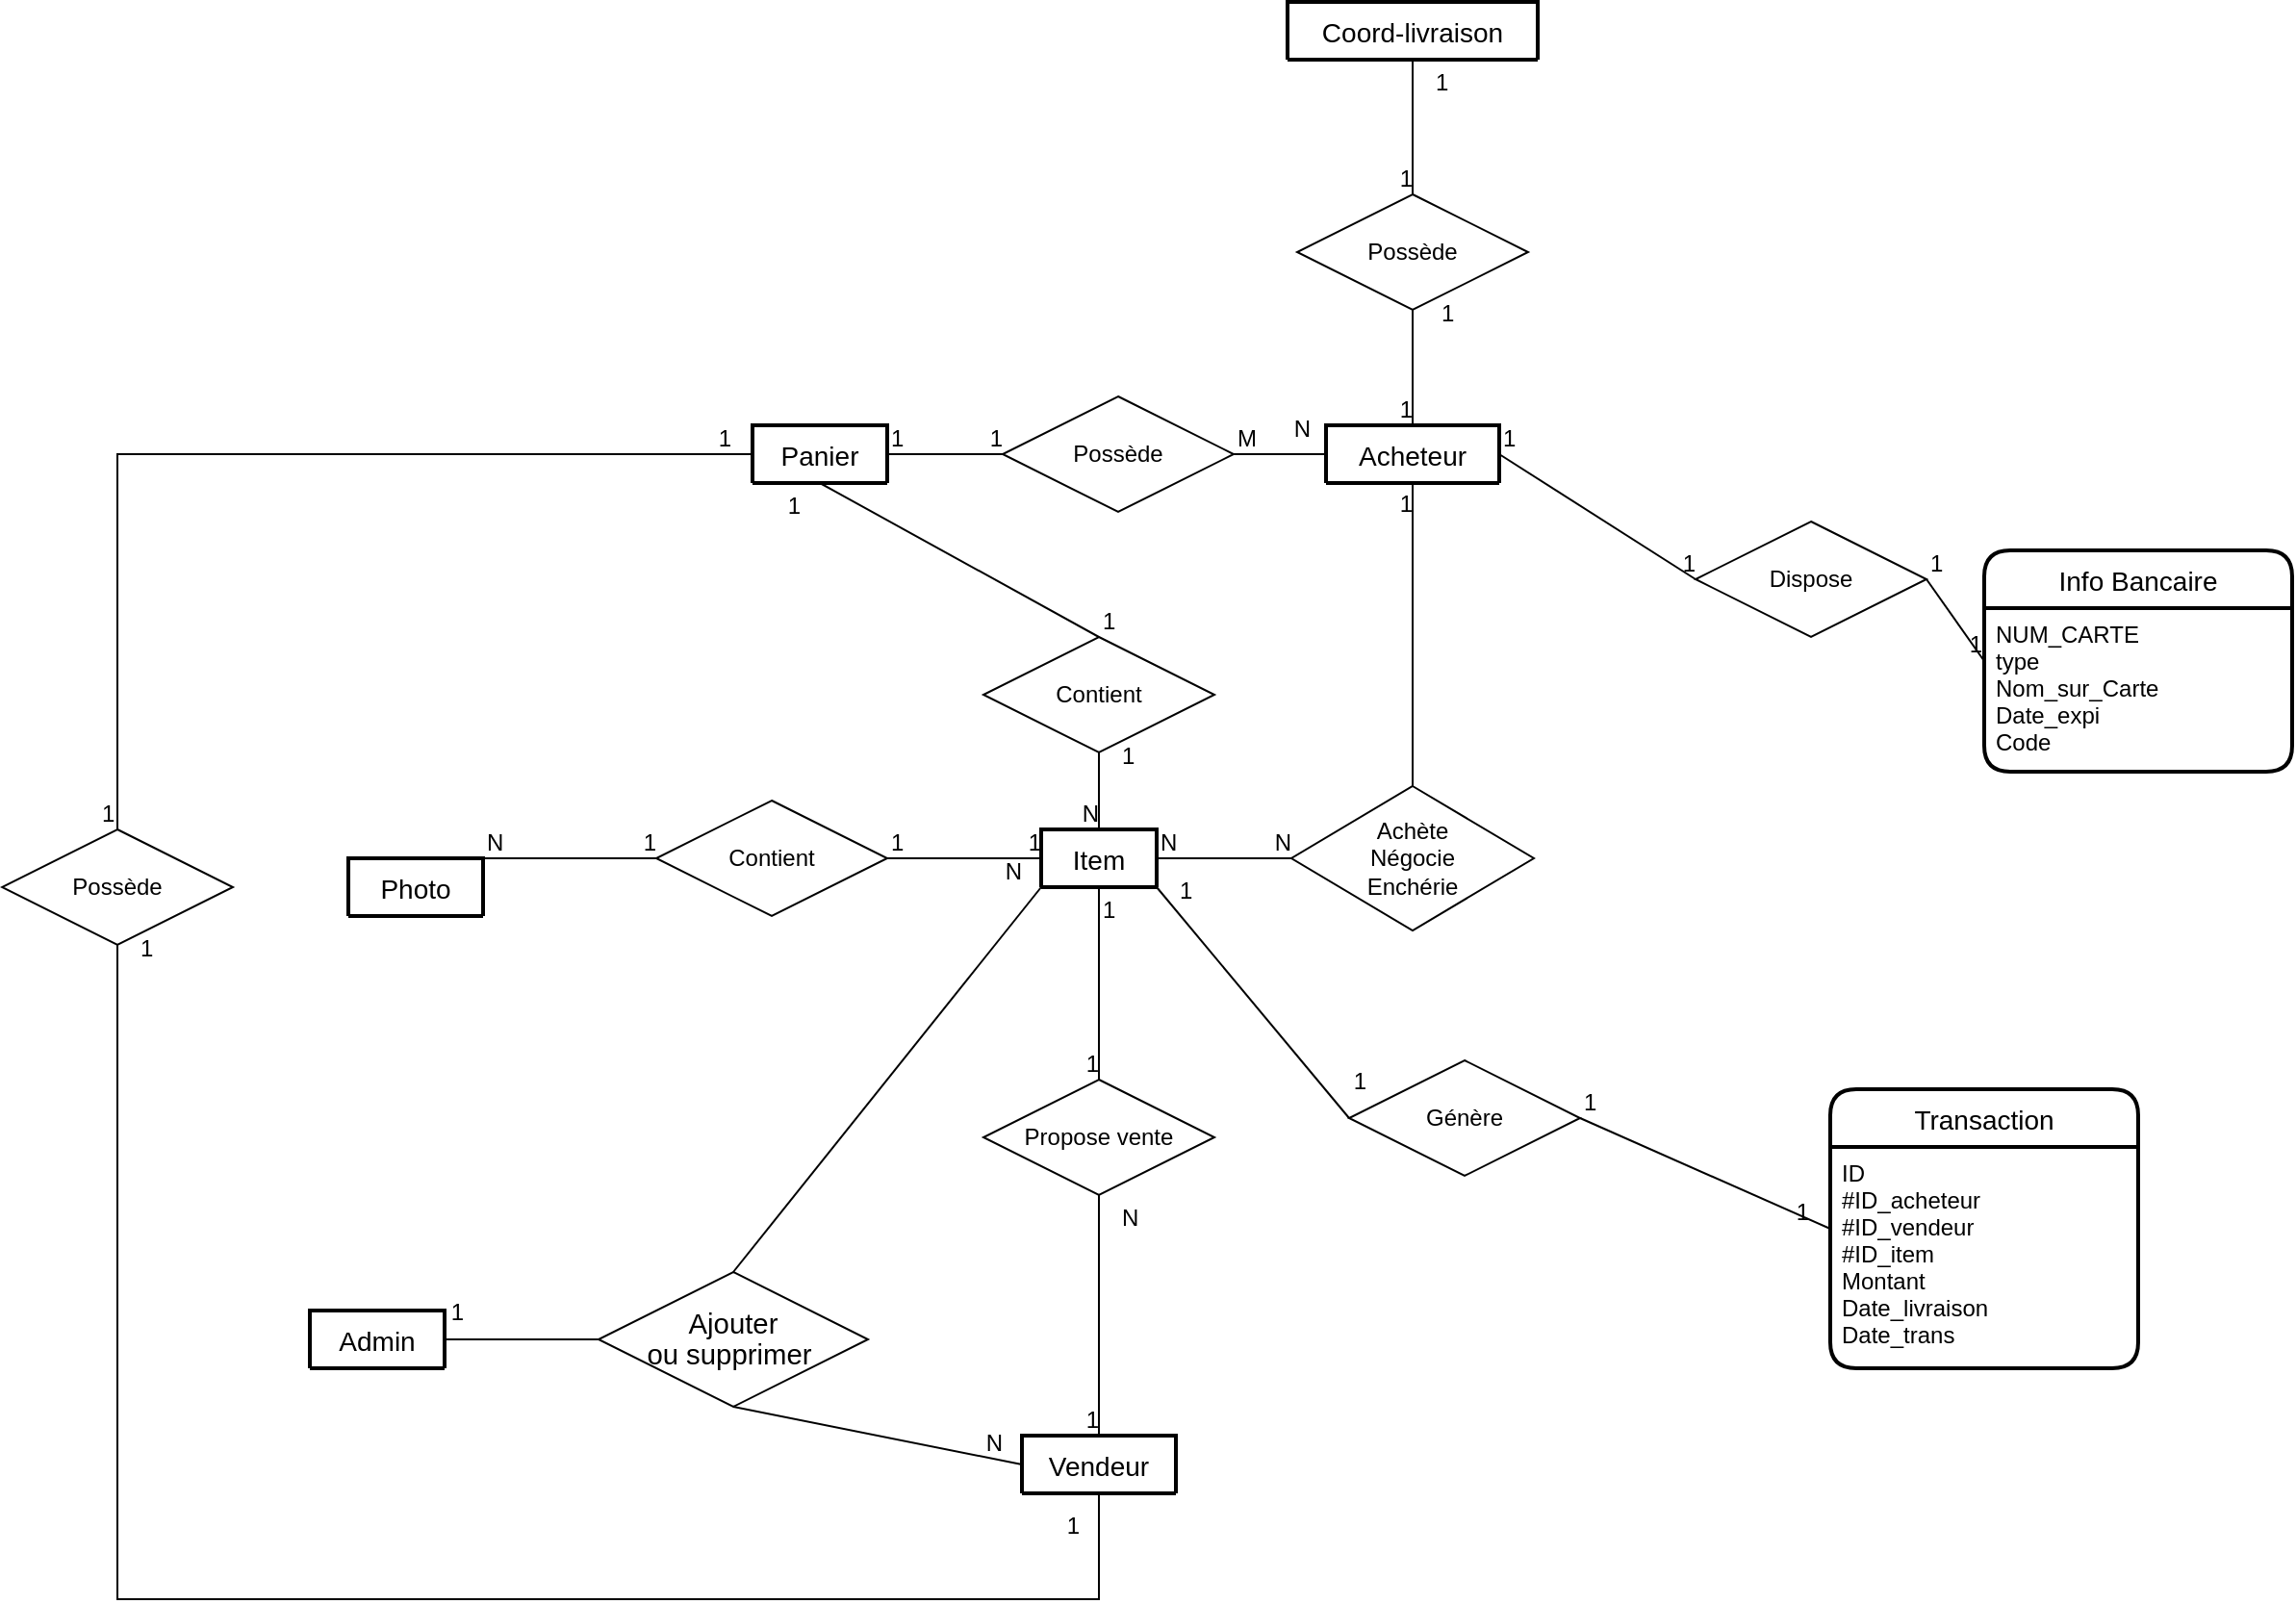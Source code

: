 <mxfile version="12.9.11" type="device"><diagram id="mNGE9xVqNcTxsnFnZ41q" name="Page-1"><mxGraphModel dx="2012" dy="1836" grid="1" gridSize="10" guides="1" tooltips="1" connect="1" arrows="1" fold="1" page="1" pageScale="1" pageWidth="827" pageHeight="1169" math="0" shadow="0"><root><mxCell id="0"/><mxCell id="1" parent="0"/><mxCell id="65VOCjhXNBBbkwaiJoYI-1" value="Admin" style="swimlane;childLayout=stackLayout;horizontal=1;startSize=30;horizontalStack=0;rounded=1;fontSize=14;fontStyle=0;strokeWidth=2;resizeParent=0;resizeLast=1;shadow=0;dashed=0;align=center;" parent="1" vertex="1" collapsed="1"><mxGeometry x="-90" y="450" width="70" height="30" as="geometry"><mxRectangle x="-140" y="320" width="160" height="160" as="alternateBounds"/></mxGeometry></mxCell><mxCell id="65VOCjhXNBBbkwaiJoYI-2" value="ID&#10;#Num_tel&#10;#Liste ID Items&#10;#Liste ID Vendeurs&#10;Rank&#10;Email&#10;Mdp&#10;Pseudo" style="align=left;strokeColor=none;fillColor=none;spacingLeft=4;fontSize=12;verticalAlign=top;resizable=0;rotatable=0;part=1;fontStyle=0;" parent="65VOCjhXNBBbkwaiJoYI-1" vertex="1"><mxGeometry y="30" width="70" as="geometry"/></mxCell><mxCell id="65VOCjhXNBBbkwaiJoYI-6" value="Coord-livraison" style="swimlane;childLayout=stackLayout;horizontal=1;startSize=30;horizontalStack=0;rounded=1;fontSize=14;fontStyle=0;strokeWidth=2;resizeParent=0;resizeLast=1;shadow=0;dashed=0;align=center;fillColor=none;html=0;" parent="1" vertex="1" collapsed="1"><mxGeometry x="418" y="-230" width="130" height="30" as="geometry"><mxRectangle x="220" y="-220" width="160" height="130" as="alternateBounds"/></mxGeometry></mxCell><mxCell id="65VOCjhXNBBbkwaiJoYI-7" value="NUM_TEL&#10;Adresse1&#10;Adresse2&#10;Ville&#10;Code_postal&#10;Pays&#10;" style="align=left;strokeColor=none;fillColor=none;spacingLeft=4;fontSize=12;verticalAlign=top;resizable=0;rotatable=0;part=1;" parent="65VOCjhXNBBbkwaiJoYI-6" vertex="1"><mxGeometry y="30" width="130" as="geometry"/></mxCell><mxCell id="65VOCjhXNBBbkwaiJoYI-8" value="Item" style="swimlane;childLayout=stackLayout;horizontal=1;startSize=30;horizontalStack=0;rounded=1;fontSize=14;fontStyle=0;strokeWidth=2;resizeParent=0;resizeLast=1;shadow=0;dashed=0;align=center;fillColor=none;html=0;" parent="1" vertex="1" collapsed="1"><mxGeometry x="290" y="200" width="60" height="30" as="geometry"><mxRectangle x="-90" width="160" height="185" as="alternateBounds"/></mxGeometry></mxCell><mxCell id="65VOCjhXNBBbkwaiJoYI-9" value="ID&#10;#Liste ID Photos&#10;Nom&#10;Description&#10;Prix&#10;Prixsouh&#10;Video&#10;Categorie&#10;Date_Debut&#10;Date_fin" style="align=left;strokeColor=none;fillColor=none;spacingLeft=4;fontSize=12;verticalAlign=top;resizable=0;rotatable=0;part=1;" parent="65VOCjhXNBBbkwaiJoYI-8" vertex="1"><mxGeometry y="30" width="60" as="geometry"/></mxCell><mxCell id="65VOCjhXNBBbkwaiJoYI-10" value="Photo" style="swimlane;childLayout=stackLayout;horizontal=1;startSize=30;horizontalStack=0;rounded=1;fontSize=14;fontStyle=0;strokeWidth=2;resizeParent=0;resizeLast=1;shadow=0;dashed=0;align=center;fillColor=none;html=0;" parent="1" vertex="1" collapsed="1"><mxGeometry x="-70" y="215" width="70" height="30" as="geometry"><mxRectangle x="-70" y="215" width="160" height="75" as="alternateBounds"/></mxGeometry></mxCell><mxCell id="65VOCjhXNBBbkwaiJoYI-11" value="CHEMIN&#10;#ID_item" style="align=left;strokeColor=none;fillColor=none;spacingLeft=4;fontSize=12;verticalAlign=top;resizable=0;rotatable=0;part=1;" parent="65VOCjhXNBBbkwaiJoYI-10" vertex="1"><mxGeometry y="30" width="70" as="geometry"/></mxCell><mxCell id="65VOCjhXNBBbkwaiJoYI-12" value="Info Bancaire" style="swimlane;childLayout=stackLayout;horizontal=1;startSize=30;horizontalStack=0;rounded=1;fontSize=14;fontStyle=0;strokeWidth=2;resizeParent=0;resizeLast=1;shadow=0;dashed=0;align=center;fillColor=none;html=0;" parent="1" vertex="1"><mxGeometry x="780" y="55" width="160" height="115" as="geometry"><mxRectangle x="780" y="55" width="90" height="30" as="alternateBounds"/></mxGeometry></mxCell><mxCell id="65VOCjhXNBBbkwaiJoYI-13" value="NUM_CARTE&#10;type&#10;Nom_sur_Carte&#10;Date_expi&#10;Code" style="align=left;strokeColor=none;fillColor=none;spacingLeft=4;fontSize=12;verticalAlign=top;resizable=0;rotatable=0;part=1;" parent="65VOCjhXNBBbkwaiJoYI-12" vertex="1"><mxGeometry y="30" width="160" height="85" as="geometry"/></mxCell><mxCell id="65VOCjhXNBBbkwaiJoYI-14" value="Vendeur" style="swimlane;childLayout=stackLayout;horizontal=1;startSize=30;horizontalStack=0;rounded=1;fontSize=14;fontStyle=0;strokeWidth=2;resizeParent=0;resizeLast=1;shadow=0;dashed=0;align=center;fillColor=none;html=0;" parent="1" vertex="1" collapsed="1"><mxGeometry x="280" y="515" width="80" height="30" as="geometry"><mxRectangle x="280" y="570" width="160" height="185" as="alternateBounds"/></mxGeometry></mxCell><mxCell id="65VOCjhXNBBbkwaiJoYI-15" value="ID&#10;#ID_panier&#10;Rank&#10;Email&#10;Mdp&#10;Pseudo&#10;Nom&#10;Prenom&#10;Photo&#10;Photo_back" style="align=left;strokeColor=none;fillColor=none;spacingLeft=4;fontSize=12;verticalAlign=top;resizable=0;rotatable=0;part=1;" parent="65VOCjhXNBBbkwaiJoYI-14" vertex="1"><mxGeometry y="30" width="80" as="geometry"/></mxCell><mxCell id="65VOCjhXNBBbkwaiJoYI-16" value="Acheteur" style="swimlane;childLayout=stackLayout;horizontal=1;startSize=30;horizontalStack=0;rounded=1;fontSize=14;fontStyle=0;strokeWidth=2;resizeParent=0;resizeLast=1;shadow=0;dashed=0;align=center;fillColor=none;html=0;" parent="1" vertex="1" collapsed="1"><mxGeometry x="438" y="-10" width="90" height="30" as="geometry"><mxRectangle x="438" y="-10" width="160" height="170" as="alternateBounds"/></mxGeometry></mxCell><mxCell id="65VOCjhXNBBbkwaiJoYI-17" value="ID&#10;#Num_tel&#10;#Num_carte&#10;#ID_panier&#10;Rank&#10;Nom&#10;Prenom&#10;Email&#10;Mdp" style="align=left;strokeColor=none;fillColor=none;spacingLeft=4;fontSize=12;verticalAlign=top;resizable=0;rotatable=0;part=1;" parent="65VOCjhXNBBbkwaiJoYI-16" vertex="1"><mxGeometry y="30" width="90" as="geometry"/></mxCell><mxCell id="65VOCjhXNBBbkwaiJoYI-18" value="Panier" style="swimlane;childLayout=stackLayout;horizontal=1;startSize=30;horizontalStack=0;rounded=1;fontSize=14;fontStyle=0;strokeWidth=2;resizeParent=0;resizeLast=1;shadow=0;dashed=0;align=center;fillColor=none;html=0;" parent="1" vertex="1" collapsed="1"><mxGeometry x="140" y="-10" width="70" height="30" as="geometry"><mxRectangle x="285" y="-10" width="160" height="120" as="alternateBounds"/></mxGeometry></mxCell><mxCell id="65VOCjhXNBBbkwaiJoYI-19" value="ID&#10;#Liste ID Items&#10;Sous-total" style="align=left;strokeColor=none;fillColor=none;spacingLeft=4;fontSize=12;verticalAlign=top;resizable=0;rotatable=0;part=1;" parent="65VOCjhXNBBbkwaiJoYI-18" vertex="1"><mxGeometry y="30" width="70" as="geometry"/></mxCell><mxCell id="65VOCjhXNBBbkwaiJoYI-20" value="Transaction" style="swimlane;childLayout=stackLayout;horizontal=1;startSize=30;horizontalStack=0;rounded=1;fontSize=14;fontStyle=0;strokeWidth=2;resizeParent=0;resizeLast=1;shadow=0;dashed=0;align=center;fillColor=none;html=0;" parent="1" vertex="1"><mxGeometry x="700" y="335" width="160" height="145" as="geometry"><mxRectangle x="700" y="335" width="110" height="30" as="alternateBounds"/></mxGeometry></mxCell><mxCell id="65VOCjhXNBBbkwaiJoYI-21" value="ID&#10;#ID_acheteur&#10;#ID_vendeur&#10;#ID_item&#10;Montant&#10;Date_livraison&#10;Date_trans" style="align=left;strokeColor=none;fillColor=none;spacingLeft=4;fontSize=12;verticalAlign=top;resizable=0;rotatable=0;part=1;" parent="65VOCjhXNBBbkwaiJoYI-20" vertex="1"><mxGeometry y="30" width="160" height="115" as="geometry"/></mxCell><mxCell id="65VOCjhXNBBbkwaiJoYI-22" value="&lt;span style=&quot;font-size: 11.0pt ; line-height: 107% ; font-family: &amp;#34;calibri&amp;#34; , sans-serif&quot;&gt;Ajouter&lt;br/&gt;ou supprimer&amp;nbsp;&lt;/span&gt;" style="shape=rhombus;perimeter=rhombusPerimeter;whiteSpace=wrap;html=1;align=center;strokeColor=#000000;fillColor=none;" parent="1" vertex="1"><mxGeometry x="60" y="430" width="140" height="70" as="geometry"/></mxCell><mxCell id="65VOCjhXNBBbkwaiJoYI-25" value="" style="endArrow=none;html=1;rounded=0;strokeWidth=1;entryX=1;entryY=0.5;entryDx=0;entryDy=0;exitX=0;exitY=0.5;exitDx=0;exitDy=0;" parent="1" source="65VOCjhXNBBbkwaiJoYI-22" target="65VOCjhXNBBbkwaiJoYI-1" edge="1"><mxGeometry relative="1" as="geometry"><mxPoint x="150" y="370" as="sourcePoint"/><mxPoint x="310" y="370" as="targetPoint"/></mxGeometry></mxCell><mxCell id="65VOCjhXNBBbkwaiJoYI-26" value="1" style="resizable=0;html=1;align=right;verticalAlign=bottom;" parent="65VOCjhXNBBbkwaiJoYI-25" connectable="0" vertex="1"><mxGeometry x="1" relative="1" as="geometry"><mxPoint x="10.04" y="-5.02" as="offset"/></mxGeometry></mxCell><mxCell id="65VOCjhXNBBbkwaiJoYI-27" value="" style="endArrow=none;html=1;rounded=0;strokeWidth=1;entryX=0;entryY=1;entryDx=0;entryDy=0;exitX=0.5;exitY=0;exitDx=0;exitDy=0;" parent="1" source="65VOCjhXNBBbkwaiJoYI-22" target="65VOCjhXNBBbkwaiJoYI-9" edge="1"><mxGeometry relative="1" as="geometry"><mxPoint x="150" y="240" as="sourcePoint"/><mxPoint x="310" y="240" as="targetPoint"/></mxGeometry></mxCell><mxCell id="65VOCjhXNBBbkwaiJoYI-28" value="N" style="resizable=0;html=1;align=right;verticalAlign=bottom;" parent="65VOCjhXNBBbkwaiJoYI-27" connectable="0" vertex="1"><mxGeometry x="1" relative="1" as="geometry"><mxPoint x="-9.91" y="-0.03" as="offset"/></mxGeometry></mxCell><mxCell id="65VOCjhXNBBbkwaiJoYI-29" value="" style="endArrow=none;html=1;rounded=0;strokeWidth=1;entryX=0;entryY=0.5;entryDx=0;entryDy=0;exitX=0.5;exitY=1;exitDx=0;exitDy=0;" parent="1" source="65VOCjhXNBBbkwaiJoYI-22" target="65VOCjhXNBBbkwaiJoYI-14" edge="1"><mxGeometry relative="1" as="geometry"><mxPoint x="230" y="330" as="sourcePoint"/><mxPoint x="390" y="330" as="targetPoint"/></mxGeometry></mxCell><mxCell id="65VOCjhXNBBbkwaiJoYI-30" value="N" style="resizable=0;html=1;align=right;verticalAlign=bottom;" parent="65VOCjhXNBBbkwaiJoYI-29" connectable="0" vertex="1"><mxGeometry x="1" relative="1" as="geometry"><mxPoint x="-9.93" y="-2.31" as="offset"/></mxGeometry></mxCell><mxCell id="65VOCjhXNBBbkwaiJoYI-38" value="Achète&lt;br&gt;Négocie&lt;br&gt;Enchérie" style="shape=rhombus;perimeter=rhombusPerimeter;whiteSpace=wrap;html=1;align=center;strokeColor=#000000;fillColor=none;" parent="1" vertex="1"><mxGeometry x="420" y="177.5" width="126" height="75" as="geometry"/></mxCell><mxCell id="65VOCjhXNBBbkwaiJoYI-40" value="" style="endArrow=none;html=1;rounded=0;strokeWidth=1;entryX=0.5;entryY=1;entryDx=0;entryDy=0;exitX=0.5;exitY=0;exitDx=0;exitDy=0;" parent="1" source="65VOCjhXNBBbkwaiJoYI-38" target="65VOCjhXNBBbkwaiJoYI-16" edge="1"><mxGeometry relative="1" as="geometry"><mxPoint x="460" y="170" as="sourcePoint"/><mxPoint x="620" y="170" as="targetPoint"/></mxGeometry></mxCell><mxCell id="65VOCjhXNBBbkwaiJoYI-41" value="1" style="resizable=0;html=1;align=right;verticalAlign=bottom;" parent="65VOCjhXNBBbkwaiJoYI-40" connectable="0" vertex="1"><mxGeometry x="1" relative="1" as="geometry"><mxPoint y="19.94" as="offset"/></mxGeometry></mxCell><mxCell id="65VOCjhXNBBbkwaiJoYI-42" value="" style="endArrow=none;html=1;rounded=0;strokeWidth=1;exitX=1;exitY=0.5;exitDx=0;exitDy=0;entryX=0;entryY=0.5;entryDx=0;entryDy=0;" parent="1" source="65VOCjhXNBBbkwaiJoYI-8" target="65VOCjhXNBBbkwaiJoYI-38" edge="1"><mxGeometry relative="1" as="geometry"><mxPoint x="390" y="160" as="sourcePoint"/><mxPoint x="550" y="160" as="targetPoint"/></mxGeometry></mxCell><mxCell id="65VOCjhXNBBbkwaiJoYI-43" value="N" style="resizable=0;html=1;align=left;verticalAlign=bottom;" parent="65VOCjhXNBBbkwaiJoYI-42" connectable="0" vertex="1"><mxGeometry x="-1" relative="1" as="geometry"/></mxCell><mxCell id="65VOCjhXNBBbkwaiJoYI-44" value="N" style="resizable=0;html=1;align=right;verticalAlign=bottom;" parent="65VOCjhXNBBbkwaiJoYI-42" connectable="0" vertex="1"><mxGeometry x="1" relative="1" as="geometry"/></mxCell><mxCell id="65VOCjhXNBBbkwaiJoYI-49" value="Contient" style="shape=rhombus;perimeter=rhombusPerimeter;whiteSpace=wrap;html=1;align=center;strokeColor=#000000;fillColor=none;" parent="1" vertex="1"><mxGeometry x="260" y="100" width="120" height="60" as="geometry"/></mxCell><mxCell id="65VOCjhXNBBbkwaiJoYI-50" value="" style="endArrow=none;html=1;rounded=0;strokeWidth=1;entryX=0.5;entryY=1;entryDx=0;entryDy=0;exitX=0.5;exitY=0;exitDx=0;exitDy=0;" parent="1" source="65VOCjhXNBBbkwaiJoYI-49" target="65VOCjhXNBBbkwaiJoYI-18" edge="1"><mxGeometry relative="1" as="geometry"><mxPoint x="330" y="50" as="sourcePoint"/><mxPoint x="430" y="-10" as="targetPoint"/></mxGeometry></mxCell><mxCell id="65VOCjhXNBBbkwaiJoYI-51" value="1" style="resizable=0;html=1;align=left;verticalAlign=bottom;" parent="65VOCjhXNBBbkwaiJoYI-50" connectable="0" vertex="1"><mxGeometry x="-1" relative="1" as="geometry"/></mxCell><mxCell id="65VOCjhXNBBbkwaiJoYI-52" value="1" style="resizable=0;html=1;align=right;verticalAlign=bottom;" parent="65VOCjhXNBBbkwaiJoYI-50" connectable="0" vertex="1"><mxGeometry x="1" relative="1" as="geometry"><mxPoint x="-10" y="20" as="offset"/></mxGeometry></mxCell><mxCell id="65VOCjhXNBBbkwaiJoYI-53" value="" style="endArrow=none;html=1;rounded=0;strokeWidth=1;exitX=0.5;exitY=1;exitDx=0;exitDy=0;entryX=0.5;entryY=0;entryDx=0;entryDy=0;" parent="1" source="65VOCjhXNBBbkwaiJoYI-49" target="65VOCjhXNBBbkwaiJoYI-8" edge="1"><mxGeometry relative="1" as="geometry"><mxPoint x="260" y="60" as="sourcePoint"/><mxPoint x="420" y="60" as="targetPoint"/></mxGeometry></mxCell><mxCell id="65VOCjhXNBBbkwaiJoYI-54" value="1" style="resizable=0;html=1;align=left;verticalAlign=bottom;" parent="65VOCjhXNBBbkwaiJoYI-53" connectable="0" vertex="1"><mxGeometry x="-1" relative="1" as="geometry"><mxPoint x="10" y="10" as="offset"/></mxGeometry></mxCell><mxCell id="65VOCjhXNBBbkwaiJoYI-55" value="N" style="resizable=0;html=1;align=right;verticalAlign=bottom;" parent="65VOCjhXNBBbkwaiJoYI-53" connectable="0" vertex="1"><mxGeometry x="1" relative="1" as="geometry"/></mxCell><mxCell id="65VOCjhXNBBbkwaiJoYI-56" value="Dispose" style="shape=rhombus;perimeter=rhombusPerimeter;whiteSpace=wrap;html=1;align=center;strokeColor=#000000;fillColor=none;" parent="1" vertex="1"><mxGeometry x="630" y="40" width="120" height="60" as="geometry"/></mxCell><mxCell id="65VOCjhXNBBbkwaiJoYI-57" value="" style="endArrow=none;html=1;rounded=0;strokeWidth=1;exitX=1;exitY=0.5;exitDx=0;exitDy=0;entryX=0;entryY=0.5;entryDx=0;entryDy=0;" parent="1" source="65VOCjhXNBBbkwaiJoYI-16" target="65VOCjhXNBBbkwaiJoYI-56" edge="1"><mxGeometry relative="1" as="geometry"><mxPoint x="550" y="-180" as="sourcePoint"/><mxPoint x="710" y="-180" as="targetPoint"/></mxGeometry></mxCell><mxCell id="65VOCjhXNBBbkwaiJoYI-58" value="1" style="resizable=0;html=1;align=left;verticalAlign=bottom;" parent="65VOCjhXNBBbkwaiJoYI-57" connectable="0" vertex="1"><mxGeometry x="-1" relative="1" as="geometry"/></mxCell><mxCell id="65VOCjhXNBBbkwaiJoYI-59" value="1" style="resizable=0;html=1;align=right;verticalAlign=bottom;" parent="65VOCjhXNBBbkwaiJoYI-57" connectable="0" vertex="1"><mxGeometry x="1" relative="1" as="geometry"/></mxCell><mxCell id="65VOCjhXNBBbkwaiJoYI-60" value="" style="endArrow=none;html=1;rounded=0;strokeWidth=1;exitX=1;exitY=0.5;exitDx=0;exitDy=0;entryX=0;entryY=0.5;entryDx=0;entryDy=0;" parent="1" source="65VOCjhXNBBbkwaiJoYI-56" target="65VOCjhXNBBbkwaiJoYI-12" edge="1"><mxGeometry relative="1" as="geometry"><mxPoint x="720" y="-130" as="sourcePoint"/><mxPoint x="780" y="-65" as="targetPoint"/></mxGeometry></mxCell><mxCell id="65VOCjhXNBBbkwaiJoYI-61" value="1" style="resizable=0;html=1;align=left;verticalAlign=bottom;" parent="65VOCjhXNBBbkwaiJoYI-60" connectable="0" vertex="1"><mxGeometry x="-1" relative="1" as="geometry"/></mxCell><mxCell id="65VOCjhXNBBbkwaiJoYI-62" value="1" style="resizable=0;html=1;align=right;verticalAlign=bottom;" parent="65VOCjhXNBBbkwaiJoYI-60" connectable="0" vertex="1"><mxGeometry x="1" relative="1" as="geometry"/></mxCell><mxCell id="65VOCjhXNBBbkwaiJoYI-70" value="Possède" style="shape=rhombus;perimeter=rhombusPerimeter;whiteSpace=wrap;html=1;align=center;strokeColor=#000000;fillColor=none;" parent="1" vertex="1"><mxGeometry x="423" y="-130" width="120" height="60" as="geometry"/></mxCell><mxCell id="65VOCjhXNBBbkwaiJoYI-71" value="" style="endArrow=none;html=1;rounded=0;strokeWidth=1;exitX=0.5;exitY=1;exitDx=0;exitDy=0;entryX=0.5;entryY=0;entryDx=0;entryDy=0;" parent="1" source="65VOCjhXNBBbkwaiJoYI-70" target="65VOCjhXNBBbkwaiJoYI-16" edge="1"><mxGeometry relative="1" as="geometry"><mxPoint x="580" y="-140" as="sourcePoint"/><mxPoint x="740" y="-140" as="targetPoint"/></mxGeometry></mxCell><mxCell id="65VOCjhXNBBbkwaiJoYI-72" value="1" style="resizable=0;html=1;align=left;verticalAlign=bottom;" parent="65VOCjhXNBBbkwaiJoYI-71" connectable="0" vertex="1"><mxGeometry x="-1" relative="1" as="geometry"><mxPoint x="13" y="10" as="offset"/></mxGeometry></mxCell><mxCell id="65VOCjhXNBBbkwaiJoYI-73" value="1" style="resizable=0;html=1;align=right;verticalAlign=bottom;" parent="65VOCjhXNBBbkwaiJoYI-71" connectable="0" vertex="1"><mxGeometry x="1" relative="1" as="geometry"/></mxCell><mxCell id="65VOCjhXNBBbkwaiJoYI-74" value="" style="endArrow=none;html=1;rounded=0;strokeWidth=1;exitX=0.5;exitY=1;exitDx=0;exitDy=0;entryX=0.5;entryY=0;entryDx=0;entryDy=0;" parent="1" source="65VOCjhXNBBbkwaiJoYI-6" target="65VOCjhXNBBbkwaiJoYI-70" edge="1"><mxGeometry relative="1" as="geometry"><mxPoint x="360" y="-200" as="sourcePoint"/><mxPoint x="520" y="-200" as="targetPoint"/></mxGeometry></mxCell><mxCell id="65VOCjhXNBBbkwaiJoYI-75" value="1" style="resizable=0;html=1;align=left;verticalAlign=bottom;" parent="65VOCjhXNBBbkwaiJoYI-74" connectable="0" vertex="1"><mxGeometry x="-1" relative="1" as="geometry"><mxPoint x="10" y="20" as="offset"/></mxGeometry></mxCell><mxCell id="65VOCjhXNBBbkwaiJoYI-76" value="1" style="resizable=0;html=1;align=right;verticalAlign=bottom;" parent="65VOCjhXNBBbkwaiJoYI-74" connectable="0" vertex="1"><mxGeometry x="1" relative="1" as="geometry"/></mxCell><mxCell id="65VOCjhXNBBbkwaiJoYI-85" value="Contient" style="shape=rhombus;perimeter=rhombusPerimeter;whiteSpace=wrap;html=1;align=center;strokeColor=#000000;fillColor=none;" parent="1" vertex="1"><mxGeometry x="90" y="185" width="120" height="60" as="geometry"/></mxCell><mxCell id="65VOCjhXNBBbkwaiJoYI-86" value="" style="endArrow=none;html=1;rounded=0;strokeWidth=1;entryX=0;entryY=0.5;entryDx=0;entryDy=0;exitX=1;exitY=0.5;exitDx=0;exitDy=0;" parent="1" source="65VOCjhXNBBbkwaiJoYI-85" target="65VOCjhXNBBbkwaiJoYI-9" edge="1"><mxGeometry relative="1" as="geometry"><mxPoint x="50" as="sourcePoint"/><mxPoint x="210" as="targetPoint"/></mxGeometry></mxCell><mxCell id="65VOCjhXNBBbkwaiJoYI-87" value="1" style="resizable=0;html=1;align=left;verticalAlign=bottom;" parent="65VOCjhXNBBbkwaiJoYI-86" connectable="0" vertex="1"><mxGeometry x="-1" relative="1" as="geometry"/></mxCell><mxCell id="65VOCjhXNBBbkwaiJoYI-88" value="1" style="resizable=0;html=1;align=right;verticalAlign=bottom;" parent="65VOCjhXNBBbkwaiJoYI-86" connectable="0" vertex="1"><mxGeometry x="1" relative="1" as="geometry"/></mxCell><mxCell id="65VOCjhXNBBbkwaiJoYI-89" value="" style="endArrow=none;html=1;rounded=0;strokeWidth=1;exitX=1;exitY=0;exitDx=0;exitDy=0;entryX=0;entryY=0.5;entryDx=0;entryDy=0;" parent="1" source="65VOCjhXNBBbkwaiJoYI-11" target="65VOCjhXNBBbkwaiJoYI-85" edge="1"><mxGeometry relative="1" as="geometry"><mxPoint x="-20" y="30" as="sourcePoint"/><mxPoint x="140" y="30" as="targetPoint"/></mxGeometry></mxCell><mxCell id="65VOCjhXNBBbkwaiJoYI-90" value="N" style="resizable=0;html=1;align=left;verticalAlign=bottom;" parent="65VOCjhXNBBbkwaiJoYI-89" connectable="0" vertex="1"><mxGeometry x="-1" relative="1" as="geometry"/></mxCell><mxCell id="65VOCjhXNBBbkwaiJoYI-91" value="1" style="resizable=0;html=1;align=right;verticalAlign=bottom;" parent="65VOCjhXNBBbkwaiJoYI-89" connectable="0" vertex="1"><mxGeometry x="1" relative="1" as="geometry"/></mxCell><mxCell id="saliHWSmgXgojFXIxjiS-4" value="Propose vente" style="shape=rhombus;perimeter=rhombusPerimeter;whiteSpace=wrap;html=1;align=center;" vertex="1" parent="1"><mxGeometry x="260" y="330" width="120" height="60" as="geometry"/></mxCell><mxCell id="saliHWSmgXgojFXIxjiS-5" value="" style="endArrow=none;html=1;rounded=0;exitX=0.5;exitY=1;exitDx=0;exitDy=0;entryX=0.5;entryY=0;entryDx=0;entryDy=0;" edge="1" parent="1" source="saliHWSmgXgojFXIxjiS-4" target="65VOCjhXNBBbkwaiJoYI-14"><mxGeometry relative="1" as="geometry"><mxPoint x="310" y="400" as="sourcePoint"/><mxPoint x="450" y="430" as="targetPoint"/></mxGeometry></mxCell><mxCell id="saliHWSmgXgojFXIxjiS-6" value="N" style="resizable=0;html=1;align=left;verticalAlign=bottom;" connectable="0" vertex="1" parent="saliHWSmgXgojFXIxjiS-5"><mxGeometry x="-1" relative="1" as="geometry"><mxPoint x="10" y="20" as="offset"/></mxGeometry></mxCell><mxCell id="saliHWSmgXgojFXIxjiS-7" value="1" style="resizable=0;html=1;align=right;verticalAlign=bottom;" connectable="0" vertex="1" parent="saliHWSmgXgojFXIxjiS-5"><mxGeometry x="1" relative="1" as="geometry"/></mxCell><mxCell id="saliHWSmgXgojFXIxjiS-8" value="" style="endArrow=none;html=1;rounded=0;exitX=0.5;exitY=1;exitDx=0;exitDy=0;entryX=0.5;entryY=0;entryDx=0;entryDy=0;" edge="1" parent="1" source="65VOCjhXNBBbkwaiJoYI-8" target="saliHWSmgXgojFXIxjiS-4"><mxGeometry relative="1" as="geometry"><mxPoint x="300" y="290" as="sourcePoint"/><mxPoint x="460" y="290" as="targetPoint"/></mxGeometry></mxCell><mxCell id="saliHWSmgXgojFXIxjiS-9" value="1" style="resizable=0;html=1;align=left;verticalAlign=bottom;" connectable="0" vertex="1" parent="saliHWSmgXgojFXIxjiS-8"><mxGeometry x="-1" relative="1" as="geometry"><mxPoint y="20" as="offset"/></mxGeometry></mxCell><mxCell id="saliHWSmgXgojFXIxjiS-10" value="1" style="resizable=0;html=1;align=right;verticalAlign=bottom;" connectable="0" vertex="1" parent="saliHWSmgXgojFXIxjiS-8"><mxGeometry x="1" relative="1" as="geometry"/></mxCell><mxCell id="saliHWSmgXgojFXIxjiS-12" value="Génère" style="shape=rhombus;perimeter=rhombusPerimeter;whiteSpace=wrap;html=1;align=center;" vertex="1" parent="1"><mxGeometry x="450" y="320" width="120" height="60" as="geometry"/></mxCell><mxCell id="saliHWSmgXgojFXIxjiS-13" value="" style="endArrow=none;html=1;rounded=0;exitX=1;exitY=1;exitDx=0;exitDy=0;entryX=0;entryY=0.5;entryDx=0;entryDy=0;" edge="1" parent="1" source="65VOCjhXNBBbkwaiJoYI-8" target="saliHWSmgXgojFXIxjiS-12"><mxGeometry relative="1" as="geometry"><mxPoint x="390" y="250" as="sourcePoint"/><mxPoint x="550" y="250" as="targetPoint"/></mxGeometry></mxCell><mxCell id="saliHWSmgXgojFXIxjiS-14" value="1" style="resizable=0;html=1;align=left;verticalAlign=bottom;" connectable="0" vertex="1" parent="saliHWSmgXgojFXIxjiS-13"><mxGeometry x="-1" relative="1" as="geometry"><mxPoint x="10" y="10" as="offset"/></mxGeometry></mxCell><mxCell id="saliHWSmgXgojFXIxjiS-15" value="1" style="resizable=0;html=1;align=right;verticalAlign=bottom;" connectable="0" vertex="1" parent="saliHWSmgXgojFXIxjiS-13"><mxGeometry x="1" relative="1" as="geometry"><mxPoint x="9.92" y="-10.1" as="offset"/></mxGeometry></mxCell><mxCell id="saliHWSmgXgojFXIxjiS-16" value="" style="endArrow=none;html=1;rounded=0;exitX=1;exitY=0.5;exitDx=0;exitDy=0;entryX=0;entryY=0.5;entryDx=0;entryDy=0;" edge="1" parent="1" source="saliHWSmgXgojFXIxjiS-12" target="65VOCjhXNBBbkwaiJoYI-20"><mxGeometry relative="1" as="geometry"><mxPoint x="560" y="410" as="sourcePoint"/><mxPoint x="720" y="410" as="targetPoint"/></mxGeometry></mxCell><mxCell id="saliHWSmgXgojFXIxjiS-17" value="1" style="resizable=0;html=1;align=left;verticalAlign=bottom;" connectable="0" vertex="1" parent="saliHWSmgXgojFXIxjiS-16"><mxGeometry x="-1" relative="1" as="geometry"/></mxCell><mxCell id="saliHWSmgXgojFXIxjiS-18" value="1" style="resizable=0;html=1;align=right;verticalAlign=bottom;" connectable="0" vertex="1" parent="saliHWSmgXgojFXIxjiS-16"><mxGeometry x="1" relative="1" as="geometry"><mxPoint x="-10" as="offset"/></mxGeometry></mxCell><mxCell id="saliHWSmgXgojFXIxjiS-22" value="Possède" style="shape=rhombus;perimeter=rhombusPerimeter;whiteSpace=wrap;html=1;align=center;" vertex="1" parent="1"><mxGeometry x="270" y="-25" width="120" height="60" as="geometry"/></mxCell><mxCell id="saliHWSmgXgojFXIxjiS-23" value="Possède" style="shape=rhombus;perimeter=rhombusPerimeter;whiteSpace=wrap;html=1;align=center;" vertex="1" parent="1"><mxGeometry x="-250" y="200" width="120" height="60" as="geometry"/></mxCell><mxCell id="saliHWSmgXgojFXIxjiS-24" value="" style="endArrow=none;html=1;rounded=0;entryX=0;entryY=0.5;entryDx=0;entryDy=0;exitX=1;exitY=0.5;exitDx=0;exitDy=0;" edge="1" parent="1" source="saliHWSmgXgojFXIxjiS-22" target="65VOCjhXNBBbkwaiJoYI-16"><mxGeometry relative="1" as="geometry"><mxPoint x="250" y="-50" as="sourcePoint"/><mxPoint x="410" y="-50" as="targetPoint"/></mxGeometry></mxCell><mxCell id="saliHWSmgXgojFXIxjiS-25" value="M" style="resizable=0;html=1;align=left;verticalAlign=bottom;" connectable="0" vertex="1" parent="saliHWSmgXgojFXIxjiS-24"><mxGeometry x="-1" relative="1" as="geometry"/></mxCell><mxCell id="saliHWSmgXgojFXIxjiS-26" value="N" style="resizable=0;html=1;align=right;verticalAlign=bottom;" connectable="0" vertex="1" parent="saliHWSmgXgojFXIxjiS-24"><mxGeometry x="1" relative="1" as="geometry"><mxPoint x="-8" y="-5" as="offset"/></mxGeometry></mxCell><mxCell id="saliHWSmgXgojFXIxjiS-28" value="" style="endArrow=none;html=1;rounded=0;entryX=0;entryY=0.5;entryDx=0;entryDy=0;exitX=1;exitY=0.5;exitDx=0;exitDy=0;" edge="1" parent="1" source="65VOCjhXNBBbkwaiJoYI-18" target="saliHWSmgXgojFXIxjiS-22"><mxGeometry relative="1" as="geometry"><mxPoint x="30" y="90" as="sourcePoint"/><mxPoint x="190" y="90" as="targetPoint"/></mxGeometry></mxCell><mxCell id="saliHWSmgXgojFXIxjiS-29" value="1" style="resizable=0;html=1;align=left;verticalAlign=bottom;" connectable="0" vertex="1" parent="saliHWSmgXgojFXIxjiS-28"><mxGeometry x="-1" relative="1" as="geometry"/></mxCell><mxCell id="saliHWSmgXgojFXIxjiS-30" value="1" style="resizable=0;html=1;align=right;verticalAlign=bottom;" connectable="0" vertex="1" parent="saliHWSmgXgojFXIxjiS-28"><mxGeometry x="1" relative="1" as="geometry"/></mxCell><mxCell id="saliHWSmgXgojFXIxjiS-31" value="" style="endArrow=none;html=1;rounded=0;exitX=0.5;exitY=0;exitDx=0;exitDy=0;entryX=0;entryY=0.5;entryDx=0;entryDy=0;" edge="1" parent="1" source="saliHWSmgXgojFXIxjiS-23" target="65VOCjhXNBBbkwaiJoYI-18"><mxGeometry relative="1" as="geometry"><mxPoint x="-160" y="80" as="sourcePoint"/><mxPoint y="80" as="targetPoint"/><Array as="points"><mxPoint x="-190" y="5"/></Array></mxGeometry></mxCell><mxCell id="saliHWSmgXgojFXIxjiS-32" value="1" style="resizable=0;html=1;align=left;verticalAlign=bottom;" connectable="0" vertex="1" parent="saliHWSmgXgojFXIxjiS-31"><mxGeometry x="-1" relative="1" as="geometry"><mxPoint x="-10" as="offset"/></mxGeometry></mxCell><mxCell id="saliHWSmgXgojFXIxjiS-33" value="1" style="resizable=0;html=1;align=right;verticalAlign=bottom;" connectable="0" vertex="1" parent="saliHWSmgXgojFXIxjiS-31"><mxGeometry x="1" relative="1" as="geometry"><mxPoint x="-10.12" as="offset"/></mxGeometry></mxCell><mxCell id="saliHWSmgXgojFXIxjiS-36" value="" style="endArrow=none;html=1;rounded=0;entryX=0.5;entryY=1;entryDx=0;entryDy=0;exitX=0.5;exitY=1;exitDx=0;exitDy=0;" edge="1" parent="1" source="saliHWSmgXgojFXIxjiS-23" target="65VOCjhXNBBbkwaiJoYI-14"><mxGeometry relative="1" as="geometry"><mxPoint x="70" y="570" as="sourcePoint"/><mxPoint x="230" y="570" as="targetPoint"/><Array as="points"><mxPoint x="-190" y="600"/><mxPoint x="320" y="600"/></Array></mxGeometry></mxCell><mxCell id="saliHWSmgXgojFXIxjiS-37" value="1" style="resizable=0;html=1;align=left;verticalAlign=bottom;" connectable="0" vertex="1" parent="saliHWSmgXgojFXIxjiS-36"><mxGeometry x="-1" relative="1" as="geometry"><mxPoint x="10" y="10" as="offset"/></mxGeometry></mxCell><mxCell id="saliHWSmgXgojFXIxjiS-38" value="1" style="resizable=0;html=1;align=right;verticalAlign=bottom;" connectable="0" vertex="1" parent="saliHWSmgXgojFXIxjiS-36"><mxGeometry x="1" relative="1" as="geometry"><mxPoint x="-10" y="25" as="offset"/></mxGeometry></mxCell></root></mxGraphModel></diagram></mxfile>